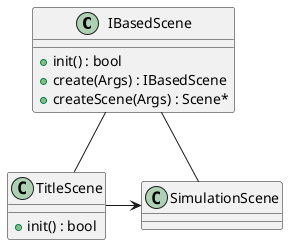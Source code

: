 @startuml

class IBasedScene {
	+init() : bool
	+create(Args) : IBasedScene
	+createScene(Args) : Scene*
}

class TitleScene {
	+init() : bool
}

class SimulationScene {

}

IBasedScene -- TitleScene
IBasedScene -- SimulationScene

TitleScene -> SimulationScene

@enduml

